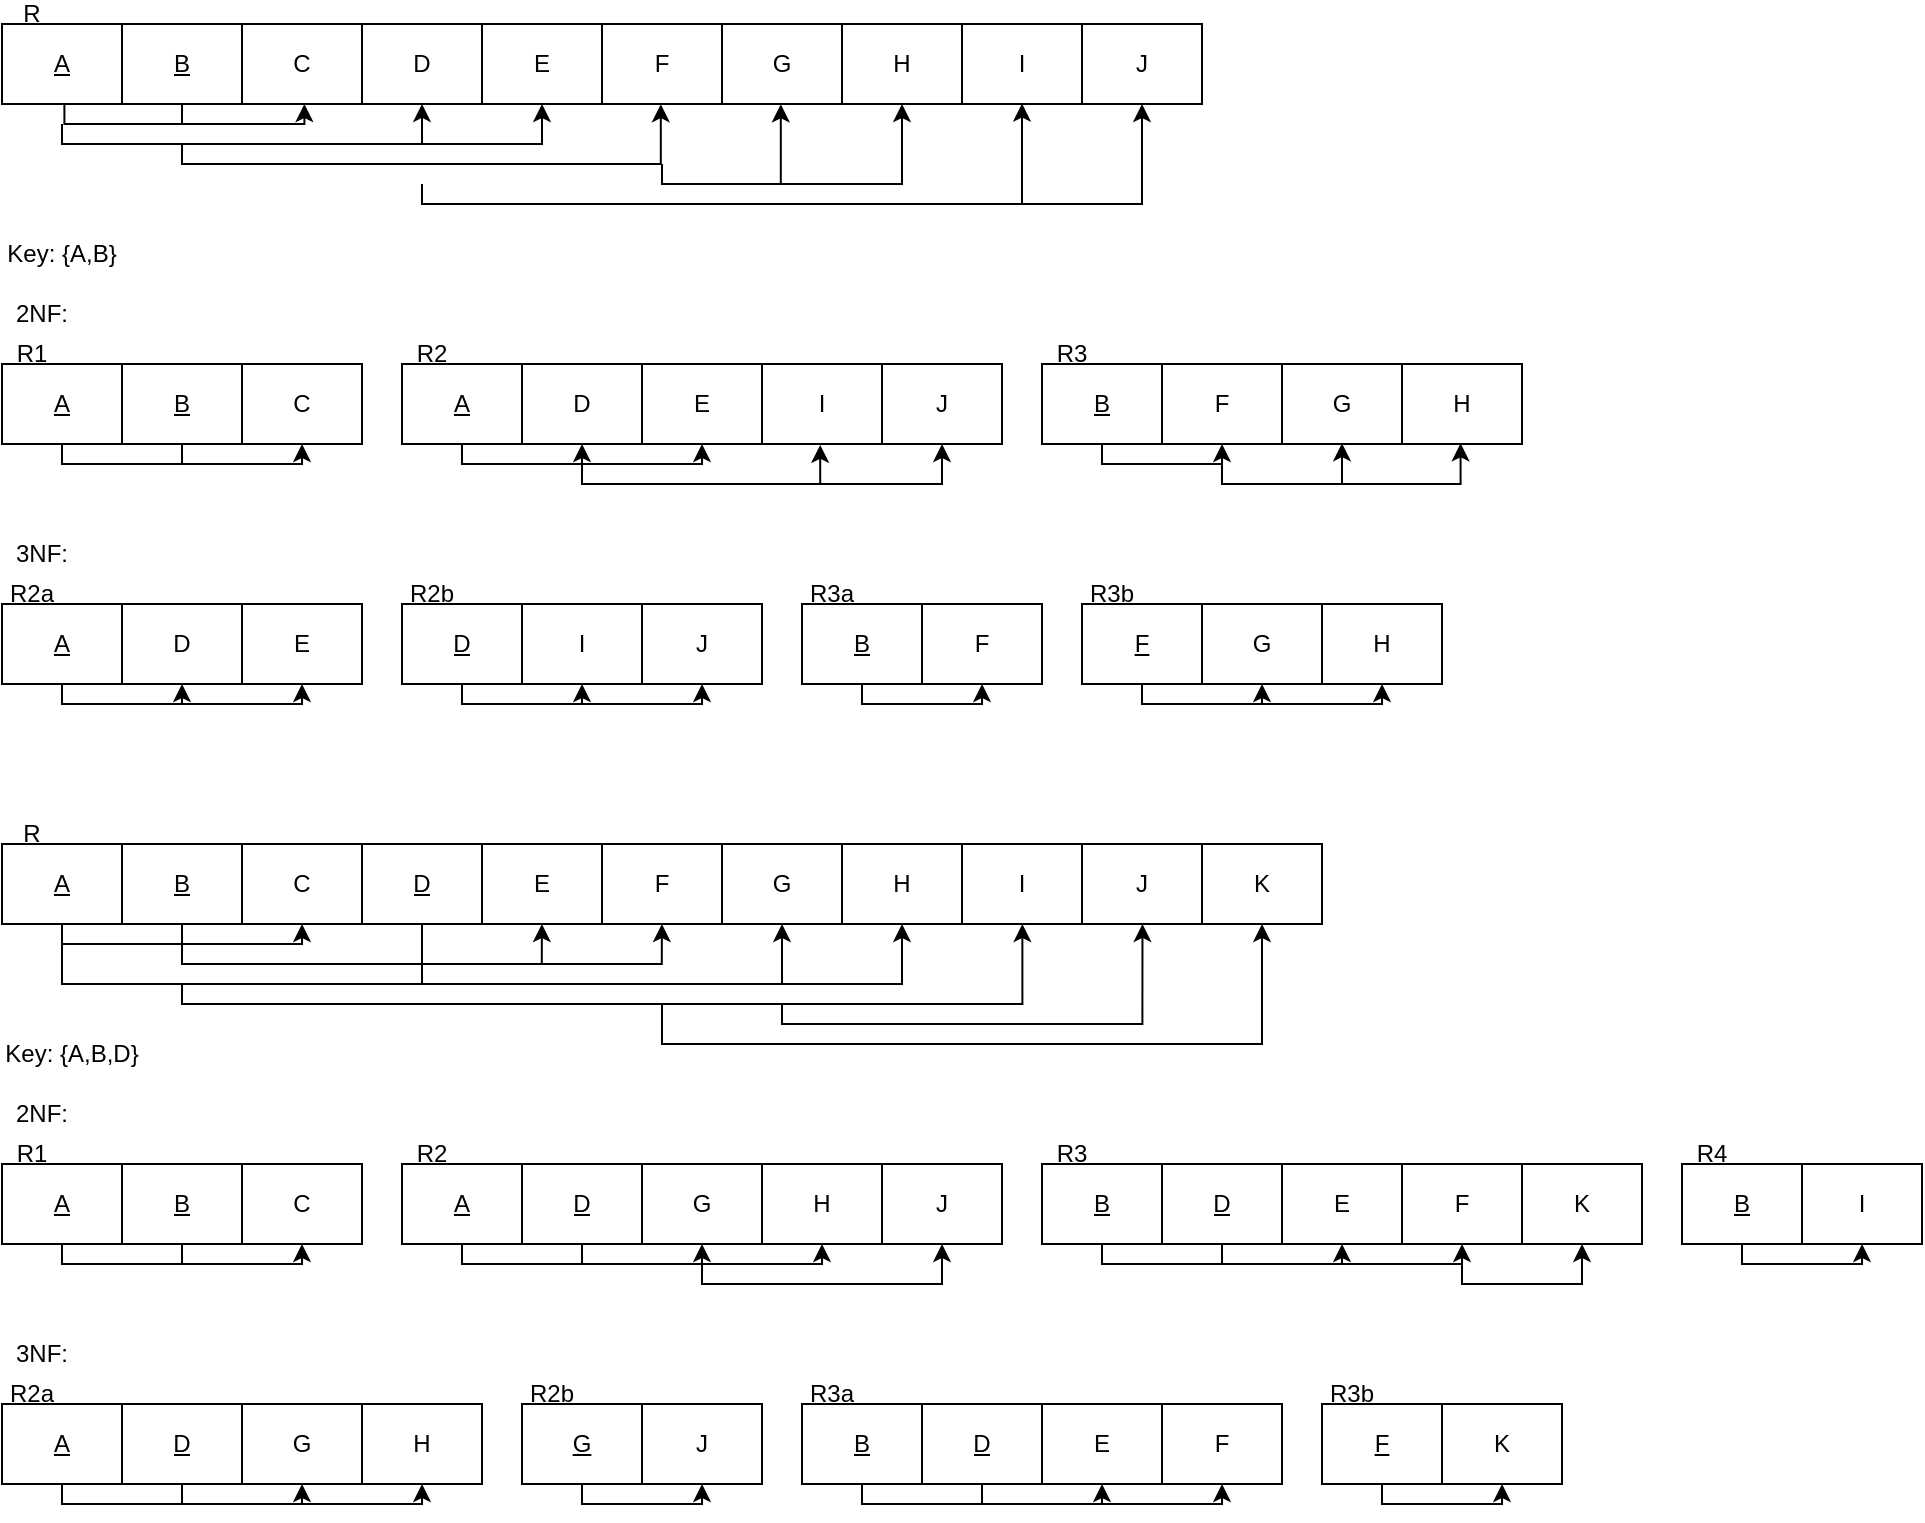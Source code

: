 <mxfile version="17.5.0" type="device"><diagram id="INC7k26vgCR9LuS3PtGh" name="Page-1"><mxGraphModel dx="827" dy="459" grid="1" gridSize="10" guides="1" tooltips="1" connect="1" arrows="1" fold="1" page="1" pageScale="1" pageWidth="850" pageHeight="1100" math="0" shadow="0"><root><mxCell id="0"/><mxCell id="1" parent="0"/><mxCell id="AcGxmwl_6wAS1xQFgELH-1" value="" style="shape=table;startSize=0;container=1;collapsible=0;childLayout=tableLayout;" parent="1" vertex="1"><mxGeometry x="40" y="70" width="600" height="40" as="geometry"/></mxCell><mxCell id="AcGxmwl_6wAS1xQFgELH-2" value="" style="shape=tableRow;horizontal=0;startSize=0;swimlaneHead=0;swimlaneBody=0;top=0;left=0;bottom=0;right=0;collapsible=0;dropTarget=0;fillColor=none;points=[[0,0.5],[1,0.5]];portConstraint=eastwest;" parent="AcGxmwl_6wAS1xQFgELH-1" vertex="1"><mxGeometry width="600" height="40" as="geometry"/></mxCell><mxCell id="AcGxmwl_6wAS1xQFgELH-3" value="&lt;u&gt;A&lt;/u&gt;" style="shape=partialRectangle;html=1;whiteSpace=wrap;connectable=0;overflow=hidden;fillColor=none;top=0;left=0;bottom=0;right=0;pointerEvents=1;" parent="AcGxmwl_6wAS1xQFgELH-2" vertex="1"><mxGeometry width="60" height="40" as="geometry"><mxRectangle width="60" height="40" as="alternateBounds"/></mxGeometry></mxCell><mxCell id="AcGxmwl_6wAS1xQFgELH-4" value="&lt;u&gt;B&lt;/u&gt;" style="shape=partialRectangle;html=1;whiteSpace=wrap;connectable=0;overflow=hidden;fillColor=none;top=0;left=0;bottom=0;right=0;pointerEvents=1;" parent="AcGxmwl_6wAS1xQFgELH-2" vertex="1"><mxGeometry x="60" width="60" height="40" as="geometry"><mxRectangle width="60" height="40" as="alternateBounds"/></mxGeometry></mxCell><mxCell id="AcGxmwl_6wAS1xQFgELH-5" value="C" style="shape=partialRectangle;html=1;whiteSpace=wrap;connectable=0;overflow=hidden;fillColor=none;top=0;left=0;bottom=0;right=0;pointerEvents=1;" parent="AcGxmwl_6wAS1xQFgELH-2" vertex="1"><mxGeometry x="120" width="60" height="40" as="geometry"><mxRectangle width="60" height="40" as="alternateBounds"/></mxGeometry></mxCell><mxCell id="AcGxmwl_6wAS1xQFgELH-6" value="D" style="shape=partialRectangle;html=1;whiteSpace=wrap;connectable=0;overflow=hidden;fillColor=none;top=0;left=0;bottom=0;right=0;pointerEvents=1;" parent="AcGxmwl_6wAS1xQFgELH-2" vertex="1"><mxGeometry x="180" width="60" height="40" as="geometry"><mxRectangle width="60" height="40" as="alternateBounds"/></mxGeometry></mxCell><mxCell id="AcGxmwl_6wAS1xQFgELH-7" value="E" style="shape=partialRectangle;html=1;whiteSpace=wrap;connectable=0;overflow=hidden;fillColor=none;top=0;left=0;bottom=0;right=0;pointerEvents=1;" parent="AcGxmwl_6wAS1xQFgELH-2" vertex="1"><mxGeometry x="240" width="60" height="40" as="geometry"><mxRectangle width="60" height="40" as="alternateBounds"/></mxGeometry></mxCell><mxCell id="AcGxmwl_6wAS1xQFgELH-8" value="F" style="shape=partialRectangle;html=1;whiteSpace=wrap;connectable=0;overflow=hidden;fillColor=none;top=0;left=0;bottom=0;right=0;pointerEvents=1;" parent="AcGxmwl_6wAS1xQFgELH-2" vertex="1"><mxGeometry x="300" width="60" height="40" as="geometry"><mxRectangle width="60" height="40" as="alternateBounds"/></mxGeometry></mxCell><mxCell id="AcGxmwl_6wAS1xQFgELH-9" value="G" style="shape=partialRectangle;html=1;whiteSpace=wrap;connectable=0;overflow=hidden;fillColor=none;top=0;left=0;bottom=0;right=0;pointerEvents=1;" parent="AcGxmwl_6wAS1xQFgELH-2" vertex="1"><mxGeometry x="360" width="60" height="40" as="geometry"><mxRectangle width="60" height="40" as="alternateBounds"/></mxGeometry></mxCell><mxCell id="AcGxmwl_6wAS1xQFgELH-10" value="H" style="shape=partialRectangle;html=1;whiteSpace=wrap;connectable=0;overflow=hidden;fillColor=none;top=0;left=0;bottom=0;right=0;pointerEvents=1;" parent="AcGxmwl_6wAS1xQFgELH-2" vertex="1"><mxGeometry x="420" width="60" height="40" as="geometry"><mxRectangle width="60" height="40" as="alternateBounds"/></mxGeometry></mxCell><mxCell id="AcGxmwl_6wAS1xQFgELH-11" value="I" style="shape=partialRectangle;html=1;whiteSpace=wrap;connectable=0;overflow=hidden;fillColor=none;top=0;left=0;bottom=0;right=0;pointerEvents=1;" parent="AcGxmwl_6wAS1xQFgELH-2" vertex="1"><mxGeometry x="480" width="60" height="40" as="geometry"><mxRectangle width="60" height="40" as="alternateBounds"/></mxGeometry></mxCell><mxCell id="AcGxmwl_6wAS1xQFgELH-12" value="J" style="shape=partialRectangle;html=1;whiteSpace=wrap;connectable=0;overflow=hidden;fillColor=none;top=0;left=0;bottom=0;right=0;pointerEvents=1;" parent="AcGxmwl_6wAS1xQFgELH-2" vertex="1"><mxGeometry x="540" width="60" height="40" as="geometry"><mxRectangle width="60" height="40" as="alternateBounds"/></mxGeometry></mxCell><mxCell id="AcGxmwl_6wAS1xQFgELH-14" value="" style="endArrow=classic;html=1;rounded=0;edgeStyle=orthogonalEdgeStyle;exitX=0.052;exitY=1;exitDx=0;exitDy=0;exitPerimeter=0;entryX=0.252;entryY=1;entryDx=0;entryDy=0;entryPerimeter=0;" parent="AcGxmwl_6wAS1xQFgELH-1" source="AcGxmwl_6wAS1xQFgELH-2" target="AcGxmwl_6wAS1xQFgELH-2" edge="1"><mxGeometry width="50" height="50" relative="1" as="geometry"><mxPoint x="20" y="50" as="sourcePoint"/><mxPoint x="140" y="120" as="targetPoint"/><Array as="points"><mxPoint x="31" y="50"/><mxPoint x="151" y="50"/></Array></mxGeometry></mxCell><mxCell id="AcGxmwl_6wAS1xQFgELH-13" value="R" style="text;html=1;strokeColor=none;fillColor=none;align=center;verticalAlign=middle;whiteSpace=wrap;rounded=0;" parent="1" vertex="1"><mxGeometry x="40" y="60" width="30" height="10" as="geometry"/></mxCell><mxCell id="AcGxmwl_6wAS1xQFgELH-15" value="" style="endArrow=none;html=1;rounded=0;" parent="1" edge="1"><mxGeometry width="50" height="50" relative="1" as="geometry"><mxPoint x="128" y="120" as="sourcePoint"/><mxPoint x="130" y="110" as="targetPoint"/><Array as="points"><mxPoint x="130" y="120"/></Array></mxGeometry></mxCell><mxCell id="AcGxmwl_6wAS1xQFgELH-16" value="" style="endArrow=classic;html=1;rounded=0;edgeStyle=orthogonalEdgeStyle;entryX=0.35;entryY=0.999;entryDx=0;entryDy=0;entryPerimeter=0;" parent="1" target="AcGxmwl_6wAS1xQFgELH-2" edge="1"><mxGeometry width="50" height="50" relative="1" as="geometry"><mxPoint x="70" y="130" as="sourcePoint"/><mxPoint x="250" y="120" as="targetPoint"/><Array as="points"><mxPoint x="70" y="130"/><mxPoint x="250" y="130"/></Array></mxGeometry></mxCell><mxCell id="AcGxmwl_6wAS1xQFgELH-17" value="" style="endArrow=classic;html=1;rounded=0;edgeStyle=orthogonalEdgeStyle;" parent="1" edge="1"><mxGeometry width="50" height="50" relative="1" as="geometry"><mxPoint x="70" y="120" as="sourcePoint"/><mxPoint x="310" y="110" as="targetPoint"/><Array as="points"><mxPoint x="70" y="130"/><mxPoint x="310" y="130"/></Array></mxGeometry></mxCell><mxCell id="AcGxmwl_6wAS1xQFgELH-19" value="" style="endArrow=classic;html=1;rounded=0;edgeStyle=orthogonalEdgeStyle;entryX=0.549;entryY=1.002;entryDx=0;entryDy=0;entryPerimeter=0;" parent="1" target="AcGxmwl_6wAS1xQFgELH-2" edge="1"><mxGeometry width="50" height="50" relative="1" as="geometry"><mxPoint x="130" y="130" as="sourcePoint"/><mxPoint x="370" y="150" as="targetPoint"/><Array as="points"><mxPoint x="130" y="140"/><mxPoint x="369" y="140"/></Array></mxGeometry></mxCell><mxCell id="AcGxmwl_6wAS1xQFgELH-20" value="" style="endArrow=classic;html=1;rounded=0;edgeStyle=orthogonalEdgeStyle;entryX=0.649;entryY=1.004;entryDx=0;entryDy=0;entryPerimeter=0;" parent="1" target="AcGxmwl_6wAS1xQFgELH-2" edge="1"><mxGeometry width="50" height="50" relative="1" as="geometry"><mxPoint x="370" y="140" as="sourcePoint"/><mxPoint x="429.4" y="130.0" as="targetPoint"/><Array as="points"><mxPoint x="370" y="150"/><mxPoint x="429" y="150"/></Array></mxGeometry></mxCell><mxCell id="AcGxmwl_6wAS1xQFgELH-21" value="" style="endArrow=classic;html=1;rounded=0;edgeStyle=orthogonalEdgeStyle;" parent="1" edge="1"><mxGeometry width="50" height="50" relative="1" as="geometry"><mxPoint x="380" y="150" as="sourcePoint"/><mxPoint x="490" y="110" as="targetPoint"/><Array as="points"><mxPoint x="490" y="150"/></Array></mxGeometry></mxCell><mxCell id="AcGxmwl_6wAS1xQFgELH-22" value="" style="endArrow=classic;html=1;rounded=0;edgeStyle=orthogonalEdgeStyle;entryX=0.85;entryY=0.994;entryDx=0;entryDy=0;entryPerimeter=0;" parent="1" target="AcGxmwl_6wAS1xQFgELH-2" edge="1"><mxGeometry width="50" height="50" relative="1" as="geometry"><mxPoint x="250" y="150" as="sourcePoint"/><mxPoint x="500" y="120" as="targetPoint"/><Array as="points"><mxPoint x="550" y="160"/></Array></mxGeometry></mxCell><mxCell id="AcGxmwl_6wAS1xQFgELH-23" value="" style="endArrow=classic;html=1;rounded=0;edgeStyle=orthogonalEdgeStyle;" parent="1" edge="1"><mxGeometry width="50" height="50" relative="1" as="geometry"><mxPoint x="310" y="160" as="sourcePoint"/><mxPoint x="610" y="110" as="targetPoint"/><Array as="points"><mxPoint x="610" y="160"/></Array></mxGeometry></mxCell><mxCell id="AcGxmwl_6wAS1xQFgELH-24" value="Key: {A,B}" style="text;html=1;strokeColor=none;fillColor=none;align=center;verticalAlign=middle;whiteSpace=wrap;rounded=0;" parent="1" vertex="1"><mxGeometry x="40" y="170" width="60" height="30" as="geometry"/></mxCell><mxCell id="AcGxmwl_6wAS1xQFgELH-25" value="2NF:" style="text;html=1;strokeColor=none;fillColor=none;align=center;verticalAlign=middle;whiteSpace=wrap;rounded=0;" parent="1" vertex="1"><mxGeometry x="40" y="210" width="40" height="10" as="geometry"/></mxCell><mxCell id="AcGxmwl_6wAS1xQFgELH-26" value="" style="shape=table;startSize=0;container=1;collapsible=0;childLayout=tableLayout;" parent="1" vertex="1"><mxGeometry x="40" y="360" width="180" height="40" as="geometry"/></mxCell><mxCell id="AcGxmwl_6wAS1xQFgELH-27" value="" style="shape=tableRow;horizontal=0;startSize=0;swimlaneHead=0;swimlaneBody=0;top=0;left=0;bottom=0;right=0;collapsible=0;dropTarget=0;fillColor=none;points=[[0,0.5],[1,0.5]];portConstraint=eastwest;" parent="AcGxmwl_6wAS1xQFgELH-26" vertex="1"><mxGeometry width="180" height="40" as="geometry"/></mxCell><mxCell id="AcGxmwl_6wAS1xQFgELH-28" value="&lt;u&gt;A&lt;/u&gt;" style="shape=partialRectangle;html=1;whiteSpace=wrap;connectable=0;overflow=hidden;fillColor=none;top=0;left=0;bottom=0;right=0;pointerEvents=1;" parent="AcGxmwl_6wAS1xQFgELH-27" vertex="1"><mxGeometry width="60" height="40" as="geometry"><mxRectangle width="60" height="40" as="alternateBounds"/></mxGeometry></mxCell><mxCell id="AcGxmwl_6wAS1xQFgELH-29" value="D" style="shape=partialRectangle;html=1;whiteSpace=wrap;connectable=0;overflow=hidden;fillColor=none;top=0;left=0;bottom=0;right=0;pointerEvents=1;" parent="AcGxmwl_6wAS1xQFgELH-27" vertex="1"><mxGeometry x="60" width="60" height="40" as="geometry"><mxRectangle width="60" height="40" as="alternateBounds"/></mxGeometry></mxCell><mxCell id="AcGxmwl_6wAS1xQFgELH-30" value="E" style="shape=partialRectangle;html=1;whiteSpace=wrap;connectable=0;overflow=hidden;fillColor=none;top=0;left=0;bottom=0;right=0;pointerEvents=1;" parent="AcGxmwl_6wAS1xQFgELH-27" vertex="1"><mxGeometry x="120" width="60" height="40" as="geometry"><mxRectangle width="60" height="40" as="alternateBounds"/></mxGeometry></mxCell><mxCell id="AcGxmwl_6wAS1xQFgELH-31" value="" style="endArrow=classic;html=1;rounded=0;edgeStyle=orthogonalEdgeStyle;exitX=0.052;exitY=1;exitDx=0;exitDy=0;exitPerimeter=0;entryX=0.252;entryY=1;entryDx=0;entryDy=0;entryPerimeter=0;" parent="1" edge="1"><mxGeometry width="50" height="50" relative="1" as="geometry"><mxPoint x="69.99" y="400" as="sourcePoint"/><mxPoint x="189.99" y="400" as="targetPoint"/><Array as="points"><mxPoint x="69.79" y="410"/><mxPoint x="189.79" y="410"/></Array></mxGeometry></mxCell><mxCell id="AcGxmwl_6wAS1xQFgELH-34" value="" style="shape=table;startSize=0;container=1;collapsible=0;childLayout=tableLayout;" parent="1" vertex="1"><mxGeometry x="240" y="360" width="180" height="40" as="geometry"/></mxCell><mxCell id="AcGxmwl_6wAS1xQFgELH-35" value="" style="shape=tableRow;horizontal=0;startSize=0;swimlaneHead=0;swimlaneBody=0;top=0;left=0;bottom=0;right=0;collapsible=0;dropTarget=0;fillColor=none;points=[[0,0.5],[1,0.5]];portConstraint=eastwest;" parent="AcGxmwl_6wAS1xQFgELH-34" vertex="1"><mxGeometry width="180" height="40" as="geometry"/></mxCell><mxCell id="AcGxmwl_6wAS1xQFgELH-36" value="&lt;u&gt;D&lt;/u&gt;" style="shape=partialRectangle;html=1;whiteSpace=wrap;connectable=0;overflow=hidden;fillColor=none;top=0;left=0;bottom=0;right=0;pointerEvents=1;" parent="AcGxmwl_6wAS1xQFgELH-35" vertex="1"><mxGeometry width="60" height="40" as="geometry"><mxRectangle width="60" height="40" as="alternateBounds"/></mxGeometry></mxCell><mxCell id="AcGxmwl_6wAS1xQFgELH-37" value="I" style="shape=partialRectangle;html=1;whiteSpace=wrap;connectable=0;overflow=hidden;fillColor=none;top=0;left=0;bottom=0;right=0;pointerEvents=1;" parent="AcGxmwl_6wAS1xQFgELH-35" vertex="1"><mxGeometry x="60" width="60" height="40" as="geometry"><mxRectangle width="60" height="40" as="alternateBounds"/></mxGeometry></mxCell><mxCell id="AcGxmwl_6wAS1xQFgELH-38" value="J" style="shape=partialRectangle;html=1;whiteSpace=wrap;connectable=0;overflow=hidden;fillColor=none;top=0;left=0;bottom=0;right=0;pointerEvents=1;" parent="AcGxmwl_6wAS1xQFgELH-35" vertex="1"><mxGeometry x="120" width="60" height="40" as="geometry"><mxRectangle width="60" height="40" as="alternateBounds"/></mxGeometry></mxCell><mxCell id="AcGxmwl_6wAS1xQFgELH-39" value="" style="shape=table;startSize=0;container=1;collapsible=0;childLayout=tableLayout;" parent="1" vertex="1"><mxGeometry x="440" y="360" width="120" height="40" as="geometry"/></mxCell><mxCell id="AcGxmwl_6wAS1xQFgELH-40" value="" style="shape=tableRow;horizontal=0;startSize=0;swimlaneHead=0;swimlaneBody=0;top=0;left=0;bottom=0;right=0;collapsible=0;dropTarget=0;fillColor=none;points=[[0,0.5],[1,0.5]];portConstraint=eastwest;" parent="AcGxmwl_6wAS1xQFgELH-39" vertex="1"><mxGeometry width="120" height="40" as="geometry"/></mxCell><mxCell id="AcGxmwl_6wAS1xQFgELH-41" value="&lt;u&gt;B&lt;/u&gt;" style="shape=partialRectangle;html=1;whiteSpace=wrap;connectable=0;overflow=hidden;fillColor=none;top=0;left=0;bottom=0;right=0;pointerEvents=1;" parent="AcGxmwl_6wAS1xQFgELH-40" vertex="1"><mxGeometry width="60" height="40" as="geometry"><mxRectangle width="60" height="40" as="alternateBounds"/></mxGeometry></mxCell><mxCell id="AcGxmwl_6wAS1xQFgELH-42" value="F" style="shape=partialRectangle;html=1;whiteSpace=wrap;connectable=0;overflow=hidden;fillColor=none;top=0;left=0;bottom=0;right=0;pointerEvents=1;" parent="AcGxmwl_6wAS1xQFgELH-40" vertex="1"><mxGeometry x="60" width="60" height="40" as="geometry"><mxRectangle width="60" height="40" as="alternateBounds"/></mxGeometry></mxCell><mxCell id="AcGxmwl_6wAS1xQFgELH-43" value="" style="shape=table;startSize=0;container=1;collapsible=0;childLayout=tableLayout;" parent="1" vertex="1"><mxGeometry x="580" y="360" width="180" height="40" as="geometry"/></mxCell><mxCell id="AcGxmwl_6wAS1xQFgELH-44" value="" style="shape=tableRow;horizontal=0;startSize=0;swimlaneHead=0;swimlaneBody=0;top=0;left=0;bottom=0;right=0;collapsible=0;dropTarget=0;fillColor=none;points=[[0,0.5],[1,0.5]];portConstraint=eastwest;" parent="AcGxmwl_6wAS1xQFgELH-43" vertex="1"><mxGeometry width="180" height="40" as="geometry"/></mxCell><mxCell id="AcGxmwl_6wAS1xQFgELH-45" value="&lt;u&gt;F&lt;/u&gt;" style="shape=partialRectangle;html=1;whiteSpace=wrap;connectable=0;overflow=hidden;fillColor=none;top=0;left=0;bottom=0;right=0;pointerEvents=1;" parent="AcGxmwl_6wAS1xQFgELH-44" vertex="1"><mxGeometry width="60" height="40" as="geometry"><mxRectangle width="60" height="40" as="alternateBounds"/></mxGeometry></mxCell><mxCell id="AcGxmwl_6wAS1xQFgELH-46" value="G" style="shape=partialRectangle;html=1;whiteSpace=wrap;connectable=0;overflow=hidden;fillColor=none;top=0;left=0;bottom=0;right=0;pointerEvents=1;" parent="AcGxmwl_6wAS1xQFgELH-44" vertex="1"><mxGeometry x="60" width="60" height="40" as="geometry"><mxRectangle width="60" height="40" as="alternateBounds"/></mxGeometry></mxCell><mxCell id="AcGxmwl_6wAS1xQFgELH-47" value="H" style="shape=partialRectangle;html=1;whiteSpace=wrap;connectable=0;overflow=hidden;fillColor=none;top=0;left=0;bottom=0;right=0;pointerEvents=1;" parent="AcGxmwl_6wAS1xQFgELH-44" vertex="1"><mxGeometry x="120" width="60" height="40" as="geometry"><mxRectangle width="60" height="40" as="alternateBounds"/></mxGeometry></mxCell><mxCell id="AcGxmwl_6wAS1xQFgELH-53" value="" style="endArrow=classic;html=1;rounded=0;edgeStyle=orthogonalEdgeStyle;exitX=0.052;exitY=1;exitDx=0;exitDy=0;exitPerimeter=0;entryX=0.252;entryY=1;entryDx=0;entryDy=0;entryPerimeter=0;" parent="1" edge="1"><mxGeometry width="50" height="50" relative="1" as="geometry"><mxPoint x="270" y="400" as="sourcePoint"/><mxPoint x="390" y="400" as="targetPoint"/><Array as="points"><mxPoint x="269.8" y="410"/><mxPoint x="389.8" y="410"/></Array></mxGeometry></mxCell><mxCell id="AcGxmwl_6wAS1xQFgELH-55" value="" style="endArrow=classic;html=1;rounded=0;edgeStyle=orthogonalEdgeStyle;entryX=0.252;entryY=1;entryDx=0;entryDy=0;entryPerimeter=0;" parent="1" edge="1"><mxGeometry width="50" height="50" relative="1" as="geometry"><mxPoint x="470" y="400" as="sourcePoint"/><mxPoint x="530.01" y="400" as="targetPoint"/><Array as="points"><mxPoint x="470" y="400"/><mxPoint x="470" y="410"/><mxPoint x="530" y="410"/></Array></mxGeometry></mxCell><mxCell id="AcGxmwl_6wAS1xQFgELH-61" value="3NF:" style="text;html=1;strokeColor=none;fillColor=none;align=center;verticalAlign=middle;whiteSpace=wrap;rounded=0;" parent="1" vertex="1"><mxGeometry x="40" y="330" width="40" height="10" as="geometry"/></mxCell><mxCell id="AcGxmwl_6wAS1xQFgELH-62" value="R2a" style="text;html=1;strokeColor=none;fillColor=none;align=center;verticalAlign=middle;whiteSpace=wrap;rounded=0;" parent="1" vertex="1"><mxGeometry x="40" y="350" width="30" height="10" as="geometry"/></mxCell><mxCell id="AcGxmwl_6wAS1xQFgELH-63" value="R2b" style="text;html=1;strokeColor=none;fillColor=none;align=center;verticalAlign=middle;whiteSpace=wrap;rounded=0;" parent="1" vertex="1"><mxGeometry x="240" y="350" width="30" height="10" as="geometry"/></mxCell><mxCell id="AcGxmwl_6wAS1xQFgELH-64" value="R3a" style="text;html=1;strokeColor=none;fillColor=none;align=center;verticalAlign=middle;whiteSpace=wrap;rounded=0;" parent="1" vertex="1"><mxGeometry x="440" y="350" width="30" height="10" as="geometry"/></mxCell><mxCell id="AcGxmwl_6wAS1xQFgELH-67" value="R3b" style="text;html=1;strokeColor=none;fillColor=none;align=center;verticalAlign=middle;whiteSpace=wrap;rounded=0;" parent="1" vertex="1"><mxGeometry x="580" y="350" width="30" height="10" as="geometry"/></mxCell><mxCell id="AcGxmwl_6wAS1xQFgELH-71" value="R1" style="text;html=1;strokeColor=none;fillColor=none;align=center;verticalAlign=middle;whiteSpace=wrap;rounded=0;" parent="1" vertex="1"><mxGeometry x="40" y="230" width="30" height="10" as="geometry"/></mxCell><mxCell id="AcGxmwl_6wAS1xQFgELH-72" value="" style="shape=table;startSize=0;container=1;collapsible=0;childLayout=tableLayout;" parent="1" vertex="1"><mxGeometry x="40" y="240" width="180" height="40" as="geometry"/></mxCell><mxCell id="AcGxmwl_6wAS1xQFgELH-73" value="" style="shape=tableRow;horizontal=0;startSize=0;swimlaneHead=0;swimlaneBody=0;top=0;left=0;bottom=0;right=0;collapsible=0;dropTarget=0;fillColor=none;points=[[0,0.5],[1,0.5]];portConstraint=eastwest;" parent="AcGxmwl_6wAS1xQFgELH-72" vertex="1"><mxGeometry width="180" height="40" as="geometry"/></mxCell><mxCell id="AcGxmwl_6wAS1xQFgELH-74" value="&lt;u&gt;A&lt;/u&gt;" style="shape=partialRectangle;html=1;whiteSpace=wrap;connectable=0;overflow=hidden;fillColor=none;top=0;left=0;bottom=0;right=0;pointerEvents=1;" parent="AcGxmwl_6wAS1xQFgELH-73" vertex="1"><mxGeometry width="60" height="40" as="geometry"><mxRectangle width="60" height="40" as="alternateBounds"/></mxGeometry></mxCell><mxCell id="AcGxmwl_6wAS1xQFgELH-75" value="&lt;u&gt;B&lt;/u&gt;" style="shape=partialRectangle;html=1;whiteSpace=wrap;connectable=0;overflow=hidden;fillColor=none;top=0;left=0;bottom=0;right=0;pointerEvents=1;" parent="AcGxmwl_6wAS1xQFgELH-73" vertex="1"><mxGeometry x="60" width="60" height="40" as="geometry"><mxRectangle width="60" height="40" as="alternateBounds"/></mxGeometry></mxCell><mxCell id="AcGxmwl_6wAS1xQFgELH-76" value="C" style="shape=partialRectangle;html=1;whiteSpace=wrap;connectable=0;overflow=hidden;fillColor=none;top=0;left=0;bottom=0;right=0;pointerEvents=1;" parent="AcGxmwl_6wAS1xQFgELH-73" vertex="1"><mxGeometry x="120" width="60" height="40" as="geometry"><mxRectangle width="60" height="40" as="alternateBounds"/></mxGeometry></mxCell><mxCell id="AcGxmwl_6wAS1xQFgELH-77" value="" style="shape=table;startSize=0;container=1;collapsible=0;childLayout=tableLayout;" parent="1" vertex="1"><mxGeometry x="240" y="240" width="300" height="40" as="geometry"/></mxCell><mxCell id="AcGxmwl_6wAS1xQFgELH-78" value="" style="shape=tableRow;horizontal=0;startSize=0;swimlaneHead=0;swimlaneBody=0;top=0;left=0;bottom=0;right=0;collapsible=0;dropTarget=0;fillColor=none;points=[[0,0.5],[1,0.5]];portConstraint=eastwest;" parent="AcGxmwl_6wAS1xQFgELH-77" vertex="1"><mxGeometry width="300" height="40" as="geometry"/></mxCell><mxCell id="AcGxmwl_6wAS1xQFgELH-79" value="&lt;u&gt;A&lt;/u&gt;" style="shape=partialRectangle;html=1;whiteSpace=wrap;connectable=0;overflow=hidden;fillColor=none;top=0;left=0;bottom=0;right=0;pointerEvents=1;" parent="AcGxmwl_6wAS1xQFgELH-78" vertex="1"><mxGeometry width="60" height="40" as="geometry"><mxRectangle width="60" height="40" as="alternateBounds"/></mxGeometry></mxCell><mxCell id="AcGxmwl_6wAS1xQFgELH-80" value="D" style="shape=partialRectangle;html=1;whiteSpace=wrap;connectable=0;overflow=hidden;fillColor=none;top=0;left=0;bottom=0;right=0;pointerEvents=1;" parent="AcGxmwl_6wAS1xQFgELH-78" vertex="1"><mxGeometry x="60" width="60" height="40" as="geometry"><mxRectangle width="60" height="40" as="alternateBounds"/></mxGeometry></mxCell><mxCell id="AcGxmwl_6wAS1xQFgELH-81" value="E" style="shape=partialRectangle;html=1;whiteSpace=wrap;connectable=0;overflow=hidden;fillColor=none;top=0;left=0;bottom=0;right=0;pointerEvents=1;" parent="AcGxmwl_6wAS1xQFgELH-78" vertex="1"><mxGeometry x="120" width="60" height="40" as="geometry"><mxRectangle width="60" height="40" as="alternateBounds"/></mxGeometry></mxCell><mxCell id="AcGxmwl_6wAS1xQFgELH-82" value="I" style="shape=partialRectangle;html=1;whiteSpace=wrap;connectable=0;overflow=hidden;fillColor=none;top=0;left=0;bottom=0;right=0;pointerEvents=1;" parent="AcGxmwl_6wAS1xQFgELH-78" vertex="1"><mxGeometry x="180" width="60" height="40" as="geometry"><mxRectangle width="60" height="40" as="alternateBounds"/></mxGeometry></mxCell><mxCell id="AcGxmwl_6wAS1xQFgELH-83" value="J" style="shape=partialRectangle;html=1;whiteSpace=wrap;connectable=0;overflow=hidden;fillColor=none;top=0;left=0;bottom=0;right=0;pointerEvents=1;" parent="AcGxmwl_6wAS1xQFgELH-78" vertex="1"><mxGeometry x="240" width="60" height="40" as="geometry"><mxRectangle width="60" height="40" as="alternateBounds"/></mxGeometry></mxCell><mxCell id="AcGxmwl_6wAS1xQFgELH-84" value="R2" style="text;html=1;strokeColor=none;fillColor=none;align=center;verticalAlign=middle;whiteSpace=wrap;rounded=0;" parent="1" vertex="1"><mxGeometry x="240" y="230" width="30" height="10" as="geometry"/></mxCell><mxCell id="AcGxmwl_6wAS1xQFgELH-85" value="" style="shape=table;startSize=0;container=1;collapsible=0;childLayout=tableLayout;" parent="1" vertex="1"><mxGeometry x="560" y="240" width="240" height="40" as="geometry"/></mxCell><mxCell id="AcGxmwl_6wAS1xQFgELH-86" value="" style="shape=tableRow;horizontal=0;startSize=0;swimlaneHead=0;swimlaneBody=0;top=0;left=0;bottom=0;right=0;collapsible=0;dropTarget=0;fillColor=none;points=[[0,0.5],[1,0.5]];portConstraint=eastwest;" parent="AcGxmwl_6wAS1xQFgELH-85" vertex="1"><mxGeometry width="240" height="40" as="geometry"/></mxCell><mxCell id="AcGxmwl_6wAS1xQFgELH-87" value="&lt;u&gt;B&lt;/u&gt;" style="shape=partialRectangle;html=1;whiteSpace=wrap;connectable=0;overflow=hidden;fillColor=none;top=0;left=0;bottom=0;right=0;pointerEvents=1;" parent="AcGxmwl_6wAS1xQFgELH-86" vertex="1"><mxGeometry width="60" height="40" as="geometry"><mxRectangle width="60" height="40" as="alternateBounds"/></mxGeometry></mxCell><mxCell id="AcGxmwl_6wAS1xQFgELH-88" value="F" style="shape=partialRectangle;html=1;whiteSpace=wrap;connectable=0;overflow=hidden;fillColor=none;top=0;left=0;bottom=0;right=0;pointerEvents=1;" parent="AcGxmwl_6wAS1xQFgELH-86" vertex="1"><mxGeometry x="60" width="60" height="40" as="geometry"><mxRectangle width="60" height="40" as="alternateBounds"/></mxGeometry></mxCell><mxCell id="AcGxmwl_6wAS1xQFgELH-89" value="G" style="shape=partialRectangle;html=1;whiteSpace=wrap;connectable=0;overflow=hidden;fillColor=none;top=0;left=0;bottom=0;right=0;pointerEvents=1;" parent="AcGxmwl_6wAS1xQFgELH-86" vertex="1"><mxGeometry x="120" width="60" height="40" as="geometry"><mxRectangle width="60" height="40" as="alternateBounds"/></mxGeometry></mxCell><mxCell id="AcGxmwl_6wAS1xQFgELH-90" value="H" style="shape=partialRectangle;html=1;whiteSpace=wrap;connectable=0;overflow=hidden;fillColor=none;top=0;left=0;bottom=0;right=0;pointerEvents=1;" parent="AcGxmwl_6wAS1xQFgELH-86" vertex="1"><mxGeometry x="180" width="60" height="40" as="geometry"><mxRectangle width="60" height="40" as="alternateBounds"/></mxGeometry></mxCell><mxCell id="AcGxmwl_6wAS1xQFgELH-91" value="" style="endArrow=classic;html=1;rounded=0;edgeStyle=orthogonalEdgeStyle;exitX=0.052;exitY=1;exitDx=0;exitDy=0;exitPerimeter=0;entryX=0.252;entryY=1;entryDx=0;entryDy=0;entryPerimeter=0;" parent="1" edge="1"><mxGeometry width="50" height="50" relative="1" as="geometry"><mxPoint x="70.0" y="280" as="sourcePoint"/><mxPoint x="190" y="280" as="targetPoint"/><Array as="points"><mxPoint x="69.8" y="290"/><mxPoint x="189.8" y="290"/></Array></mxGeometry></mxCell><mxCell id="AcGxmwl_6wAS1xQFgELH-92" value="" style="endArrow=none;html=1;rounded=0;" parent="1" source="AcGxmwl_6wAS1xQFgELH-73" edge="1"><mxGeometry width="50" height="50" relative="1" as="geometry"><mxPoint x="140" y="210" as="sourcePoint"/><mxPoint x="130" y="290" as="targetPoint"/></mxGeometry></mxCell><mxCell id="AcGxmwl_6wAS1xQFgELH-93" value="" style="endArrow=classic;html=1;rounded=0;edgeStyle=orthogonalEdgeStyle;exitX=0.052;exitY=1;exitDx=0;exitDy=0;exitPerimeter=0;" parent="1" edge="1"><mxGeometry width="50" height="50" relative="1" as="geometry"><mxPoint x="269.98" y="280" as="sourcePoint"/><mxPoint x="330" y="280" as="targetPoint"/><Array as="points"><mxPoint x="270" y="290"/><mxPoint x="330" y="290"/><mxPoint x="330" y="280"/></Array></mxGeometry></mxCell><mxCell id="AcGxmwl_6wAS1xQFgELH-94" value="" style="endArrow=classic;html=1;rounded=0;edgeStyle=orthogonalEdgeStyle;exitX=0.052;exitY=1;exitDx=0;exitDy=0;exitPerimeter=0;entryX=0.252;entryY=1;entryDx=0;entryDy=0;entryPerimeter=0;" parent="1" edge="1"><mxGeometry width="50" height="50" relative="1" as="geometry"><mxPoint x="269.99" y="280" as="sourcePoint"/><mxPoint x="389.99" y="280" as="targetPoint"/><Array as="points"><mxPoint x="269.79" y="290"/><mxPoint x="389.79" y="290"/></Array></mxGeometry></mxCell><mxCell id="AcGxmwl_6wAS1xQFgELH-95" value="" style="endArrow=classic;html=1;rounded=0;edgeStyle=orthogonalEdgeStyle;exitX=0.052;exitY=1;exitDx=0;exitDy=0;exitPerimeter=0;entryX=0.697;entryY=1.011;entryDx=0;entryDy=0;entryPerimeter=0;" parent="1" edge="1" target="AcGxmwl_6wAS1xQFgELH-78"><mxGeometry width="50" height="50" relative="1" as="geometry"><mxPoint x="330" y="290" as="sourcePoint"/><mxPoint x="450" y="290" as="targetPoint"/><Array as="points"><mxPoint x="330" y="300"/><mxPoint x="449" y="300"/></Array></mxGeometry></mxCell><mxCell id="AcGxmwl_6wAS1xQFgELH-96" value="" style="endArrow=classic;html=1;rounded=0;edgeStyle=orthogonalEdgeStyle;" parent="1" edge="1" target="AcGxmwl_6wAS1xQFgELH-78"><mxGeometry width="50" height="50" relative="1" as="geometry"><mxPoint x="330" y="290" as="sourcePoint"/><mxPoint x="510" y="290" as="targetPoint"/><Array as="points"><mxPoint x="330" y="290"/><mxPoint x="330" y="300"/><mxPoint x="510" y="300"/></Array></mxGeometry></mxCell><mxCell id="AcGxmwl_6wAS1xQFgELH-97" value="R3" style="text;html=1;strokeColor=none;fillColor=none;align=center;verticalAlign=middle;whiteSpace=wrap;rounded=0;" parent="1" vertex="1"><mxGeometry x="560" y="230" width="30" height="10" as="geometry"/></mxCell><mxCell id="AcGxmwl_6wAS1xQFgELH-98" value="" style="endArrow=classic;html=1;rounded=0;edgeStyle=orthogonalEdgeStyle;exitX=0.052;exitY=1;exitDx=0;exitDy=0;exitPerimeter=0;entryX=0.621;entryY=0.991;entryDx=0;entryDy=0;entryPerimeter=0;" parent="1" edge="1" target="AcGxmwl_6wAS1xQFgELH-86"><mxGeometry width="50" height="50" relative="1" as="geometry"><mxPoint x="590" y="290" as="sourcePoint"/><mxPoint x="710" y="290" as="targetPoint"/><Array as="points"><mxPoint x="650" y="290"/><mxPoint x="650" y="300"/><mxPoint x="710" y="300"/><mxPoint x="710" y="280"/></Array></mxGeometry></mxCell><mxCell id="AcGxmwl_6wAS1xQFgELH-101" value="" style="endArrow=classic;html=1;rounded=0;edgeStyle=orthogonalEdgeStyle;" parent="1" target="AcGxmwl_6wAS1xQFgELH-86" edge="1"><mxGeometry width="50" height="50" relative="1" as="geometry"><mxPoint x="590" y="280" as="sourcePoint"/><mxPoint x="710" y="300" as="targetPoint"/><Array as="points"><mxPoint x="590" y="290"/><mxPoint x="650" y="290"/></Array></mxGeometry></mxCell><mxCell id="AcGxmwl_6wAS1xQFgELH-102" value="" style="endArrow=classic;html=1;rounded=0;edgeStyle=orthogonalEdgeStyle;exitX=0.052;exitY=1;exitDx=0;exitDy=0;exitPerimeter=0;entryX=0.872;entryY=0.991;entryDx=0;entryDy=0;entryPerimeter=0;" parent="1" edge="1" target="AcGxmwl_6wAS1xQFgELH-86"><mxGeometry width="50" height="50" relative="1" as="geometry"><mxPoint x="649.98" y="290" as="sourcePoint"/><mxPoint x="769.98" y="290" as="targetPoint"/><Array as="points"><mxPoint x="650" y="300"/><mxPoint x="769" y="300"/></Array></mxGeometry></mxCell><mxCell id="AcGxmwl_6wAS1xQFgELH-106" value="" style="endArrow=classic;html=1;rounded=0;" parent="1" target="AcGxmwl_6wAS1xQFgELH-27" edge="1"><mxGeometry width="50" height="50" relative="1" as="geometry"><mxPoint x="130" y="410" as="sourcePoint"/><mxPoint x="200" y="430" as="targetPoint"/></mxGeometry></mxCell><mxCell id="AcGxmwl_6wAS1xQFgELH-107" value="" style="endArrow=classic;html=1;rounded=0;" parent="1" target="AcGxmwl_6wAS1xQFgELH-35" edge="1"><mxGeometry width="50" height="50" relative="1" as="geometry"><mxPoint x="330" y="410" as="sourcePoint"/><mxPoint x="380" y="430" as="targetPoint"/></mxGeometry></mxCell><mxCell id="KlhByyz13ADY5mD3dHmY-1" value="" style="shape=table;startSize=0;container=1;collapsible=0;childLayout=tableLayout;" parent="1" vertex="1"><mxGeometry x="40" y="480" width="660" height="40" as="geometry"/></mxCell><mxCell id="KlhByyz13ADY5mD3dHmY-2" value="" style="shape=tableRow;horizontal=0;startSize=0;swimlaneHead=0;swimlaneBody=0;top=0;left=0;bottom=0;right=0;collapsible=0;dropTarget=0;fillColor=none;points=[[0,0.5],[1,0.5]];portConstraint=eastwest;" parent="KlhByyz13ADY5mD3dHmY-1" vertex="1"><mxGeometry width="660" height="40" as="geometry"/></mxCell><mxCell id="KlhByyz13ADY5mD3dHmY-3" value="&lt;u&gt;A&lt;/u&gt;" style="shape=partialRectangle;html=1;whiteSpace=wrap;connectable=0;overflow=hidden;fillColor=none;top=0;left=0;bottom=0;right=0;pointerEvents=1;" parent="KlhByyz13ADY5mD3dHmY-2" vertex="1"><mxGeometry width="60" height="40" as="geometry"><mxRectangle width="60" height="40" as="alternateBounds"/></mxGeometry></mxCell><mxCell id="KlhByyz13ADY5mD3dHmY-4" value="&lt;u&gt;B&lt;/u&gt;" style="shape=partialRectangle;html=1;whiteSpace=wrap;connectable=0;overflow=hidden;fillColor=none;top=0;left=0;bottom=0;right=0;pointerEvents=1;" parent="KlhByyz13ADY5mD3dHmY-2" vertex="1"><mxGeometry x="60" width="60" height="40" as="geometry"><mxRectangle width="60" height="40" as="alternateBounds"/></mxGeometry></mxCell><mxCell id="KlhByyz13ADY5mD3dHmY-5" value="C" style="shape=partialRectangle;html=1;whiteSpace=wrap;connectable=0;overflow=hidden;fillColor=none;top=0;left=0;bottom=0;right=0;pointerEvents=1;" parent="KlhByyz13ADY5mD3dHmY-2" vertex="1"><mxGeometry x="120" width="60" height="40" as="geometry"><mxRectangle width="60" height="40" as="alternateBounds"/></mxGeometry></mxCell><mxCell id="KlhByyz13ADY5mD3dHmY-6" value="&lt;u&gt;D&lt;/u&gt;" style="shape=partialRectangle;html=1;whiteSpace=wrap;connectable=0;overflow=hidden;fillColor=none;top=0;left=0;bottom=0;right=0;pointerEvents=1;" parent="KlhByyz13ADY5mD3dHmY-2" vertex="1"><mxGeometry x="180" width="60" height="40" as="geometry"><mxRectangle width="60" height="40" as="alternateBounds"/></mxGeometry></mxCell><mxCell id="KlhByyz13ADY5mD3dHmY-7" value="E" style="shape=partialRectangle;html=1;whiteSpace=wrap;connectable=0;overflow=hidden;fillColor=none;top=0;left=0;bottom=0;right=0;pointerEvents=1;" parent="KlhByyz13ADY5mD3dHmY-2" vertex="1"><mxGeometry x="240" width="60" height="40" as="geometry"><mxRectangle width="60" height="40" as="alternateBounds"/></mxGeometry></mxCell><mxCell id="KlhByyz13ADY5mD3dHmY-8" value="F" style="shape=partialRectangle;html=1;whiteSpace=wrap;connectable=0;overflow=hidden;fillColor=none;top=0;left=0;bottom=0;right=0;pointerEvents=1;" parent="KlhByyz13ADY5mD3dHmY-2" vertex="1"><mxGeometry x="300" width="60" height="40" as="geometry"><mxRectangle width="60" height="40" as="alternateBounds"/></mxGeometry></mxCell><mxCell id="KlhByyz13ADY5mD3dHmY-9" value="G" style="shape=partialRectangle;html=1;whiteSpace=wrap;connectable=0;overflow=hidden;fillColor=none;top=0;left=0;bottom=0;right=0;pointerEvents=1;" parent="KlhByyz13ADY5mD3dHmY-2" vertex="1"><mxGeometry x="360" width="60" height="40" as="geometry"><mxRectangle width="60" height="40" as="alternateBounds"/></mxGeometry></mxCell><mxCell id="KlhByyz13ADY5mD3dHmY-10" value="H" style="shape=partialRectangle;html=1;whiteSpace=wrap;connectable=0;overflow=hidden;fillColor=none;top=0;left=0;bottom=0;right=0;pointerEvents=1;" parent="KlhByyz13ADY5mD3dHmY-2" vertex="1"><mxGeometry x="420" width="60" height="40" as="geometry"><mxRectangle width="60" height="40" as="alternateBounds"/></mxGeometry></mxCell><mxCell id="KlhByyz13ADY5mD3dHmY-11" value="I" style="shape=partialRectangle;html=1;whiteSpace=wrap;connectable=0;overflow=hidden;fillColor=none;top=0;left=0;bottom=0;right=0;pointerEvents=1;" parent="KlhByyz13ADY5mD3dHmY-2" vertex="1"><mxGeometry x="480" width="60" height="40" as="geometry"><mxRectangle width="60" height="40" as="alternateBounds"/></mxGeometry></mxCell><mxCell id="KlhByyz13ADY5mD3dHmY-12" value="J" style="shape=partialRectangle;html=1;whiteSpace=wrap;connectable=0;overflow=hidden;fillColor=none;top=0;left=0;bottom=0;right=0;pointerEvents=1;" parent="KlhByyz13ADY5mD3dHmY-2" vertex="1"><mxGeometry x="540" width="60" height="40" as="geometry"><mxRectangle width="60" height="40" as="alternateBounds"/></mxGeometry></mxCell><mxCell id="KlhByyz13ADY5mD3dHmY-13" value="K" style="shape=partialRectangle;html=1;whiteSpace=wrap;connectable=0;overflow=hidden;fillColor=none;top=0;left=0;bottom=0;right=0;pointerEvents=1;" parent="KlhByyz13ADY5mD3dHmY-2" vertex="1"><mxGeometry x="600" width="60" height="40" as="geometry"><mxRectangle width="60" height="40" as="alternateBounds"/></mxGeometry></mxCell><mxCell id="KlhByyz13ADY5mD3dHmY-21" value="" style="endArrow=classic;html=1;rounded=0;edgeStyle=orthogonalEdgeStyle;" parent="KlhByyz13ADY5mD3dHmY-1" source="KlhByyz13ADY5mD3dHmY-2" target="KlhByyz13ADY5mD3dHmY-2" edge="1"><mxGeometry width="50" height="50" relative="1" as="geometry"><mxPoint x="269.98" y="60" as="sourcePoint"/><mxPoint x="389.98" y="60" as="targetPoint"/><Array as="points"><mxPoint x="30" y="70"/><mxPoint x="390" y="70"/></Array></mxGeometry></mxCell><mxCell id="KlhByyz13ADY5mD3dHmY-22" value="" style="endArrow=classic;html=1;rounded=0;edgeStyle=orthogonalEdgeStyle;" parent="KlhByyz13ADY5mD3dHmY-1" target="KlhByyz13ADY5mD3dHmY-2" edge="1"><mxGeometry width="50" height="50" relative="1" as="geometry"><mxPoint x="210" y="60" as="sourcePoint"/><mxPoint x="449.94" y="70" as="targetPoint"/><Array as="points"><mxPoint x="210" y="70"/><mxPoint x="450" y="70"/></Array></mxGeometry></mxCell><mxCell id="KlhByyz13ADY5mD3dHmY-14" value="R" style="text;html=1;strokeColor=none;fillColor=none;align=center;verticalAlign=middle;whiteSpace=wrap;rounded=0;" parent="1" vertex="1"><mxGeometry x="40" y="470" width="30" height="10" as="geometry"/></mxCell><mxCell id="KlhByyz13ADY5mD3dHmY-15" value="" style="endArrow=classic;html=1;rounded=0;edgeStyle=orthogonalEdgeStyle;exitX=0.052;exitY=1;exitDx=0;exitDy=0;exitPerimeter=0;entryX=0.252;entryY=1;entryDx=0;entryDy=0;entryPerimeter=0;" parent="1" edge="1"><mxGeometry width="50" height="50" relative="1" as="geometry"><mxPoint x="610.0" y="400" as="sourcePoint"/><mxPoint x="730.0" y="400" as="targetPoint"/><Array as="points"><mxPoint x="609.8" y="410"/><mxPoint x="729.8" y="410"/></Array></mxGeometry></mxCell><mxCell id="KlhByyz13ADY5mD3dHmY-16" value="" style="endArrow=classic;html=1;rounded=0;" parent="1" target="AcGxmwl_6wAS1xQFgELH-44" edge="1"><mxGeometry width="50" height="50" relative="1" as="geometry"><mxPoint x="670" y="410" as="sourcePoint"/><mxPoint x="650" y="380" as="targetPoint"/></mxGeometry></mxCell><mxCell id="KlhByyz13ADY5mD3dHmY-17" value="" style="endArrow=classic;html=1;rounded=0;edgeStyle=orthogonalEdgeStyle;exitX=0.052;exitY=1;exitDx=0;exitDy=0;exitPerimeter=0;entryX=0.252;entryY=1;entryDx=0;entryDy=0;entryPerimeter=0;" parent="1" edge="1"><mxGeometry width="50" height="50" relative="1" as="geometry"><mxPoint x="70" y="520" as="sourcePoint"/><mxPoint x="190" y="520" as="targetPoint"/><Array as="points"><mxPoint x="69.8" y="530"/><mxPoint x="189.8" y="530"/></Array></mxGeometry></mxCell><mxCell id="KlhByyz13ADY5mD3dHmY-18" value="" style="endArrow=none;html=1;rounded=0;" parent="1" edge="1"><mxGeometry width="50" height="50" relative="1" as="geometry"><mxPoint x="130" y="530" as="sourcePoint"/><mxPoint x="130" y="520" as="targetPoint"/></mxGeometry></mxCell><mxCell id="KlhByyz13ADY5mD3dHmY-19" value="" style="endArrow=classic;html=1;rounded=0;edgeStyle=orthogonalEdgeStyle;exitX=0.052;exitY=1;exitDx=0;exitDy=0;exitPerimeter=0;entryX=0.409;entryY=1;entryDx=0;entryDy=0;entryPerimeter=0;" parent="1" target="KlhByyz13ADY5mD3dHmY-2" edge="1"><mxGeometry width="50" height="50" relative="1" as="geometry"><mxPoint x="130" y="530" as="sourcePoint"/><mxPoint x="250" y="530" as="targetPoint"/><Array as="points"><mxPoint x="130" y="540"/><mxPoint x="310" y="540"/></Array></mxGeometry></mxCell><mxCell id="KlhByyz13ADY5mD3dHmY-20" value="" style="endArrow=classic;html=1;rounded=0;edgeStyle=orthogonalEdgeStyle;entryX=0.409;entryY=1;entryDx=0;entryDy=0;entryPerimeter=0;" parent="1" edge="1"><mxGeometry width="50" height="50" relative="1" as="geometry"><mxPoint x="250" y="530" as="sourcePoint"/><mxPoint x="369.94" y="520" as="targetPoint"/><Array as="points"><mxPoint x="250" y="520"/><mxPoint x="250" y="540"/><mxPoint x="370" y="540"/></Array></mxGeometry></mxCell><mxCell id="KlhByyz13ADY5mD3dHmY-23" value="" style="endArrow=classic;html=1;rounded=0;edgeStyle=orthogonalEdgeStyle;entryX=0.773;entryY=1;entryDx=0;entryDy=0;entryPerimeter=0;" parent="1" target="KlhByyz13ADY5mD3dHmY-2" edge="1"><mxGeometry width="50" height="50" relative="1" as="geometry"><mxPoint x="130" y="550" as="sourcePoint"/><mxPoint x="549.94" y="550" as="targetPoint"/><Array as="points"><mxPoint x="130" y="560"/><mxPoint x="550" y="560"/></Array></mxGeometry></mxCell><mxCell id="KlhByyz13ADY5mD3dHmY-24" value="" style="endArrow=classic;html=1;rounded=0;edgeStyle=orthogonalEdgeStyle;entryX=0.864;entryY=0.999;entryDx=0;entryDy=0;entryPerimeter=0;" parent="1" target="KlhByyz13ADY5mD3dHmY-2" edge="1"><mxGeometry width="50" height="50" relative="1" as="geometry"><mxPoint x="430" y="560" as="sourcePoint"/><mxPoint x="609.99" y="530" as="targetPoint"/><Array as="points"><mxPoint x="430" y="560"/><mxPoint x="430" y="570"/><mxPoint x="610" y="570"/></Array></mxGeometry></mxCell><mxCell id="KlhByyz13ADY5mD3dHmY-25" value="" style="endArrow=classic;html=1;rounded=0;edgeStyle=orthogonalEdgeStyle;" parent="1" target="KlhByyz13ADY5mD3dHmY-2" edge="1"><mxGeometry width="50" height="50" relative="1" as="geometry"><mxPoint x="370" y="560" as="sourcePoint"/><mxPoint x="670.24" y="540" as="targetPoint"/><Array as="points"><mxPoint x="370" y="580"/><mxPoint x="670" y="580"/></Array></mxGeometry></mxCell><mxCell id="KlhByyz13ADY5mD3dHmY-26" value="Key: {A,B,D}" style="text;html=1;strokeColor=none;fillColor=none;align=center;verticalAlign=middle;whiteSpace=wrap;rounded=0;" parent="1" vertex="1"><mxGeometry x="40" y="570" width="70" height="30" as="geometry"/></mxCell><mxCell id="KlhByyz13ADY5mD3dHmY-27" value="2NF:" style="text;html=1;strokeColor=none;fillColor=none;align=center;verticalAlign=middle;whiteSpace=wrap;rounded=0;" parent="1" vertex="1"><mxGeometry x="40" y="610" width="40" height="10" as="geometry"/></mxCell><mxCell id="KlhByyz13ADY5mD3dHmY-28" value="R1" style="text;html=1;strokeColor=none;fillColor=none;align=center;verticalAlign=middle;whiteSpace=wrap;rounded=0;" parent="1" vertex="1"><mxGeometry x="40" y="630" width="30" height="10" as="geometry"/></mxCell><mxCell id="KlhByyz13ADY5mD3dHmY-29" value="" style="shape=table;startSize=0;container=1;collapsible=0;childLayout=tableLayout;" parent="1" vertex="1"><mxGeometry x="40" y="640" width="180" height="40" as="geometry"/></mxCell><mxCell id="KlhByyz13ADY5mD3dHmY-30" value="" style="shape=tableRow;horizontal=0;startSize=0;swimlaneHead=0;swimlaneBody=0;top=0;left=0;bottom=0;right=0;collapsible=0;dropTarget=0;fillColor=none;points=[[0,0.5],[1,0.5]];portConstraint=eastwest;" parent="KlhByyz13ADY5mD3dHmY-29" vertex="1"><mxGeometry width="180" height="40" as="geometry"/></mxCell><mxCell id="KlhByyz13ADY5mD3dHmY-31" value="&lt;u&gt;A&lt;/u&gt;" style="shape=partialRectangle;html=1;whiteSpace=wrap;connectable=0;overflow=hidden;fillColor=none;top=0;left=0;bottom=0;right=0;pointerEvents=1;" parent="KlhByyz13ADY5mD3dHmY-30" vertex="1"><mxGeometry width="60" height="40" as="geometry"><mxRectangle width="60" height="40" as="alternateBounds"/></mxGeometry></mxCell><mxCell id="KlhByyz13ADY5mD3dHmY-32" value="&lt;u&gt;B&lt;/u&gt;" style="shape=partialRectangle;html=1;whiteSpace=wrap;connectable=0;overflow=hidden;fillColor=none;top=0;left=0;bottom=0;right=0;pointerEvents=1;" parent="KlhByyz13ADY5mD3dHmY-30" vertex="1"><mxGeometry x="60" width="60" height="40" as="geometry"><mxRectangle width="60" height="40" as="alternateBounds"/></mxGeometry></mxCell><mxCell id="KlhByyz13ADY5mD3dHmY-33" value="C" style="shape=partialRectangle;html=1;whiteSpace=wrap;connectable=0;overflow=hidden;fillColor=none;top=0;left=0;bottom=0;right=0;pointerEvents=1;" parent="KlhByyz13ADY5mD3dHmY-30" vertex="1"><mxGeometry x="120" width="60" height="40" as="geometry"><mxRectangle width="60" height="40" as="alternateBounds"/></mxGeometry></mxCell><mxCell id="KlhByyz13ADY5mD3dHmY-34" value="" style="endArrow=classic;html=1;rounded=0;edgeStyle=orthogonalEdgeStyle;exitX=0.052;exitY=1;exitDx=0;exitDy=0;exitPerimeter=0;entryX=0.252;entryY=1;entryDx=0;entryDy=0;entryPerimeter=0;" parent="1" edge="1"><mxGeometry width="50" height="50" relative="1" as="geometry"><mxPoint x="69.98" y="680" as="sourcePoint"/><mxPoint x="189.98" y="680" as="targetPoint"/><Array as="points"><mxPoint x="69.78" y="690"/><mxPoint x="189.78" y="690"/></Array></mxGeometry></mxCell><mxCell id="KlhByyz13ADY5mD3dHmY-35" value="" style="endArrow=none;html=1;rounded=0;" parent="1" target="KlhByyz13ADY5mD3dHmY-30" edge="1"><mxGeometry width="50" height="50" relative="1" as="geometry"><mxPoint x="130" y="690" as="sourcePoint"/><mxPoint x="370" y="450" as="targetPoint"/></mxGeometry></mxCell><mxCell id="KlhByyz13ADY5mD3dHmY-42" value="R2" style="text;html=1;strokeColor=none;fillColor=none;align=center;verticalAlign=middle;whiteSpace=wrap;rounded=0;" parent="1" vertex="1"><mxGeometry x="240" y="630" width="30" height="10" as="geometry"/></mxCell><mxCell id="KlhByyz13ADY5mD3dHmY-43" value="" style="endArrow=classic;html=1;rounded=0;edgeStyle=orthogonalEdgeStyle;exitX=0.052;exitY=1;exitDx=0;exitDy=0;exitPerimeter=0;entryX=0.252;entryY=1;entryDx=0;entryDy=0;entryPerimeter=0;" parent="1" edge="1"><mxGeometry width="50" height="50" relative="1" as="geometry"><mxPoint x="269.99" y="680" as="sourcePoint"/><mxPoint x="389.99" y="680" as="targetPoint"/><Array as="points"><mxPoint x="269.79" y="690"/><mxPoint x="389.79" y="690"/></Array></mxGeometry></mxCell><mxCell id="KlhByyz13ADY5mD3dHmY-44" value="" style="endArrow=classic;html=1;rounded=0;edgeStyle=orthogonalEdgeStyle;exitX=0.052;exitY=1;exitDx=0;exitDy=0;exitPerimeter=0;entryX=0.252;entryY=1;entryDx=0;entryDy=0;entryPerimeter=0;" parent="1" edge="1"><mxGeometry width="50" height="50" relative="1" as="geometry"><mxPoint x="329.99" y="680" as="sourcePoint"/><mxPoint x="449.99" y="680" as="targetPoint"/><Array as="points"><mxPoint x="329.79" y="690"/><mxPoint x="449.79" y="690"/></Array></mxGeometry></mxCell><mxCell id="KlhByyz13ADY5mD3dHmY-45" value="R3" style="text;html=1;strokeColor=none;fillColor=none;align=center;verticalAlign=middle;whiteSpace=wrap;rounded=0;" parent="1" vertex="1"><mxGeometry x="560" y="630" width="30" height="10" as="geometry"/></mxCell><mxCell id="KlhByyz13ADY5mD3dHmY-55" value="" style="shape=table;startSize=0;container=1;collapsible=0;childLayout=tableLayout;" parent="1" vertex="1"><mxGeometry x="880" y="640" width="120" height="40" as="geometry"/></mxCell><mxCell id="KlhByyz13ADY5mD3dHmY-56" value="" style="shape=tableRow;horizontal=0;startSize=0;swimlaneHead=0;swimlaneBody=0;top=0;left=0;bottom=0;right=0;collapsible=0;dropTarget=0;fillColor=none;points=[[0,0.5],[1,0.5]];portConstraint=eastwest;" parent="KlhByyz13ADY5mD3dHmY-55" vertex="1"><mxGeometry width="120" height="40" as="geometry"/></mxCell><mxCell id="KlhByyz13ADY5mD3dHmY-57" value="&lt;u&gt;B&lt;/u&gt;" style="shape=partialRectangle;html=1;whiteSpace=wrap;connectable=0;overflow=hidden;fillColor=none;top=0;left=0;bottom=0;right=0;pointerEvents=1;" parent="KlhByyz13ADY5mD3dHmY-56" vertex="1"><mxGeometry width="60" height="40" as="geometry"><mxRectangle width="60" height="40" as="alternateBounds"/></mxGeometry></mxCell><mxCell id="KlhByyz13ADY5mD3dHmY-58" value="I" style="shape=partialRectangle;html=1;whiteSpace=wrap;connectable=0;overflow=hidden;fillColor=none;top=0;left=0;bottom=0;right=0;pointerEvents=1;" parent="KlhByyz13ADY5mD3dHmY-56" vertex="1"><mxGeometry x="60" width="60" height="40" as="geometry"><mxRectangle width="60" height="40" as="alternateBounds"/></mxGeometry></mxCell><mxCell id="KlhByyz13ADY5mD3dHmY-59" value="" style="shape=table;startSize=0;container=1;collapsible=0;childLayout=tableLayout;" parent="1" vertex="1"><mxGeometry x="240" y="640" width="300" height="40" as="geometry"/></mxCell><mxCell id="KlhByyz13ADY5mD3dHmY-60" value="" style="shape=tableRow;horizontal=0;startSize=0;swimlaneHead=0;swimlaneBody=0;top=0;left=0;bottom=0;right=0;collapsible=0;dropTarget=0;fillColor=none;points=[[0,0.5],[1,0.5]];portConstraint=eastwest;" parent="KlhByyz13ADY5mD3dHmY-59" vertex="1"><mxGeometry width="300" height="40" as="geometry"/></mxCell><mxCell id="KlhByyz13ADY5mD3dHmY-61" value="&lt;u&gt;A&lt;/u&gt;" style="shape=partialRectangle;html=1;whiteSpace=wrap;connectable=0;overflow=hidden;fillColor=none;top=0;left=0;bottom=0;right=0;pointerEvents=1;" parent="KlhByyz13ADY5mD3dHmY-60" vertex="1"><mxGeometry width="60" height="40" as="geometry"><mxRectangle width="60" height="40" as="alternateBounds"/></mxGeometry></mxCell><mxCell id="KlhByyz13ADY5mD3dHmY-62" value="&lt;u&gt;D&lt;/u&gt;" style="shape=partialRectangle;html=1;whiteSpace=wrap;connectable=0;overflow=hidden;fillColor=none;top=0;left=0;bottom=0;right=0;pointerEvents=1;" parent="KlhByyz13ADY5mD3dHmY-60" vertex="1"><mxGeometry x="60" width="60" height="40" as="geometry"><mxRectangle width="60" height="40" as="alternateBounds"/></mxGeometry></mxCell><mxCell id="KlhByyz13ADY5mD3dHmY-63" value="G" style="shape=partialRectangle;html=1;whiteSpace=wrap;connectable=0;overflow=hidden;fillColor=none;top=0;left=0;bottom=0;right=0;pointerEvents=1;" parent="KlhByyz13ADY5mD3dHmY-60" vertex="1"><mxGeometry x="120" width="60" height="40" as="geometry"><mxRectangle width="60" height="40" as="alternateBounds"/></mxGeometry></mxCell><mxCell id="KlhByyz13ADY5mD3dHmY-64" value="H" style="shape=partialRectangle;html=1;whiteSpace=wrap;connectable=0;overflow=hidden;fillColor=none;top=0;left=0;bottom=0;right=0;pointerEvents=1;" parent="KlhByyz13ADY5mD3dHmY-60" vertex="1"><mxGeometry x="180" width="60" height="40" as="geometry"><mxRectangle width="60" height="40" as="alternateBounds"/></mxGeometry></mxCell><mxCell id="KlhByyz13ADY5mD3dHmY-65" value="J" style="shape=partialRectangle;html=1;whiteSpace=wrap;connectable=0;overflow=hidden;fillColor=none;top=0;left=0;bottom=0;right=0;pointerEvents=1;" parent="KlhByyz13ADY5mD3dHmY-60" vertex="1"><mxGeometry x="240" width="60" height="40" as="geometry"><mxRectangle width="60" height="40" as="alternateBounds"/></mxGeometry></mxCell><mxCell id="KlhByyz13ADY5mD3dHmY-66" value="" style="shape=table;startSize=0;container=1;collapsible=0;childLayout=tableLayout;" parent="1" vertex="1"><mxGeometry x="560" y="640" width="300" height="40" as="geometry"/></mxCell><mxCell id="KlhByyz13ADY5mD3dHmY-67" value="" style="shape=tableRow;horizontal=0;startSize=0;swimlaneHead=0;swimlaneBody=0;top=0;left=0;bottom=0;right=0;collapsible=0;dropTarget=0;fillColor=none;points=[[0,0.5],[1,0.5]];portConstraint=eastwest;" parent="KlhByyz13ADY5mD3dHmY-66" vertex="1"><mxGeometry width="300" height="40" as="geometry"/></mxCell><mxCell id="KlhByyz13ADY5mD3dHmY-68" value="&lt;u&gt;B&lt;/u&gt;" style="shape=partialRectangle;html=1;whiteSpace=wrap;connectable=0;overflow=hidden;fillColor=none;top=0;left=0;bottom=0;right=0;pointerEvents=1;" parent="KlhByyz13ADY5mD3dHmY-67" vertex="1"><mxGeometry width="60" height="40" as="geometry"><mxRectangle width="60" height="40" as="alternateBounds"/></mxGeometry></mxCell><mxCell id="KlhByyz13ADY5mD3dHmY-69" value="&lt;u&gt;D&lt;/u&gt;" style="shape=partialRectangle;html=1;whiteSpace=wrap;connectable=0;overflow=hidden;fillColor=none;top=0;left=0;bottom=0;right=0;pointerEvents=1;" parent="KlhByyz13ADY5mD3dHmY-67" vertex="1"><mxGeometry x="60" width="60" height="40" as="geometry"><mxRectangle width="60" height="40" as="alternateBounds"/></mxGeometry></mxCell><mxCell id="KlhByyz13ADY5mD3dHmY-70" value="E" style="shape=partialRectangle;html=1;whiteSpace=wrap;connectable=0;overflow=hidden;fillColor=none;top=0;left=0;bottom=0;right=0;pointerEvents=1;" parent="KlhByyz13ADY5mD3dHmY-67" vertex="1"><mxGeometry x="120" width="60" height="40" as="geometry"><mxRectangle width="60" height="40" as="alternateBounds"/></mxGeometry></mxCell><mxCell id="KlhByyz13ADY5mD3dHmY-71" value="F" style="shape=partialRectangle;html=1;whiteSpace=wrap;connectable=0;overflow=hidden;fillColor=none;top=0;left=0;bottom=0;right=0;pointerEvents=1;" parent="KlhByyz13ADY5mD3dHmY-67" vertex="1"><mxGeometry x="180" width="60" height="40" as="geometry"><mxRectangle width="60" height="40" as="alternateBounds"/></mxGeometry></mxCell><mxCell id="KlhByyz13ADY5mD3dHmY-72" value="K" style="shape=partialRectangle;html=1;whiteSpace=wrap;connectable=0;overflow=hidden;fillColor=none;top=0;left=0;bottom=0;right=0;pointerEvents=1;" parent="KlhByyz13ADY5mD3dHmY-67" vertex="1"><mxGeometry x="240" width="60" height="40" as="geometry"><mxRectangle width="60" height="40" as="alternateBounds"/></mxGeometry></mxCell><mxCell id="KlhByyz13ADY5mD3dHmY-73" value="R4" style="text;html=1;strokeColor=none;fillColor=none;align=center;verticalAlign=middle;whiteSpace=wrap;rounded=0;" parent="1" vertex="1"><mxGeometry x="880" y="630" width="30" height="10" as="geometry"/></mxCell><mxCell id="KlhByyz13ADY5mD3dHmY-74" value="" style="endArrow=classic;html=1;rounded=0;edgeStyle=orthogonalEdgeStyle;entryX=0.252;entryY=1;entryDx=0;entryDy=0;entryPerimeter=0;" parent="1" edge="1"><mxGeometry width="50" height="50" relative="1" as="geometry"><mxPoint x="910" y="680" as="sourcePoint"/><mxPoint x="970.01" y="680" as="targetPoint"/><Array as="points"><mxPoint x="910" y="680"/><mxPoint x="910" y="690"/><mxPoint x="970" y="690"/></Array></mxGeometry></mxCell><mxCell id="KlhByyz13ADY5mD3dHmY-75" value="" style="endArrow=classic;html=1;rounded=0;edgeStyle=orthogonalEdgeStyle;exitX=0.052;exitY=1;exitDx=0;exitDy=0;exitPerimeter=0;" parent="1" edge="1" target="KlhByyz13ADY5mD3dHmY-60"><mxGeometry width="50" height="50" relative="1" as="geometry"><mxPoint x="390" y="690" as="sourcePoint"/><mxPoint x="510" y="690" as="targetPoint"/><Array as="points"><mxPoint x="390" y="700"/><mxPoint x="510" y="700"/></Array></mxGeometry></mxCell><mxCell id="KlhByyz13ADY5mD3dHmY-76" value="" style="endArrow=classic;html=1;rounded=0;edgeStyle=orthogonalEdgeStyle;exitX=0.052;exitY=1;exitDx=0;exitDy=0;exitPerimeter=0;entryX=0.252;entryY=1;entryDx=0;entryDy=0;entryPerimeter=0;" parent="1" edge="1"><mxGeometry width="50" height="50" relative="1" as="geometry"><mxPoint x="590" y="680" as="sourcePoint"/><mxPoint x="710" y="680" as="targetPoint"/><Array as="points"><mxPoint x="589.8" y="690"/><mxPoint x="709.8" y="690"/></Array></mxGeometry></mxCell><mxCell id="KlhByyz13ADY5mD3dHmY-77" value="" style="endArrow=classic;html=1;rounded=0;edgeStyle=orthogonalEdgeStyle;exitX=0.052;exitY=1;exitDx=0;exitDy=0;exitPerimeter=0;entryX=0.252;entryY=1;entryDx=0;entryDy=0;entryPerimeter=0;" parent="1" edge="1"><mxGeometry width="50" height="50" relative="1" as="geometry"><mxPoint x="650" y="680" as="sourcePoint"/><mxPoint x="770" y="680" as="targetPoint"/><Array as="points"><mxPoint x="649.8" y="690"/><mxPoint x="769.8" y="690"/></Array></mxGeometry></mxCell><mxCell id="KlhByyz13ADY5mD3dHmY-78" value="" style="endArrow=classic;html=1;rounded=0;edgeStyle=orthogonalEdgeStyle;exitX=0.052;exitY=1;exitDx=0;exitDy=0;exitPerimeter=0;" parent="1" edge="1" target="KlhByyz13ADY5mD3dHmY-67"><mxGeometry width="50" height="50" relative="1" as="geometry"><mxPoint x="710" y="690" as="sourcePoint"/><mxPoint x="830" y="690" as="targetPoint"/><Array as="points"><mxPoint x="770" y="690"/><mxPoint x="770" y="700"/><mxPoint x="830" y="700"/></Array></mxGeometry></mxCell><mxCell id="KlhByyz13ADY5mD3dHmY-79" value="3NF:" style="text;html=1;strokeColor=none;fillColor=none;align=center;verticalAlign=middle;whiteSpace=wrap;rounded=0;" parent="1" vertex="1"><mxGeometry x="40" y="730" width="40" height="10" as="geometry"/></mxCell><mxCell id="KlhByyz13ADY5mD3dHmY-80" value="R3b" style="text;html=1;strokeColor=none;fillColor=none;align=center;verticalAlign=middle;whiteSpace=wrap;rounded=0;" parent="1" vertex="1"><mxGeometry x="700" y="750" width="30" height="10" as="geometry"/></mxCell><mxCell id="KlhByyz13ADY5mD3dHmY-81" value="" style="shape=table;startSize=0;container=1;collapsible=0;childLayout=tableLayout;" parent="1" vertex="1"><mxGeometry x="300" y="760" width="120" height="40" as="geometry"/></mxCell><mxCell id="KlhByyz13ADY5mD3dHmY-82" value="" style="shape=tableRow;horizontal=0;startSize=0;swimlaneHead=0;swimlaneBody=0;top=0;left=0;bottom=0;right=0;collapsible=0;dropTarget=0;fillColor=none;points=[[0,0.5],[1,0.5]];portConstraint=eastwest;" parent="KlhByyz13ADY5mD3dHmY-81" vertex="1"><mxGeometry width="120" height="40" as="geometry"/></mxCell><mxCell id="KlhByyz13ADY5mD3dHmY-83" value="&lt;u&gt;G&lt;/u&gt;" style="shape=partialRectangle;html=1;whiteSpace=wrap;connectable=0;overflow=hidden;fillColor=none;top=0;left=0;bottom=0;right=0;pointerEvents=1;" parent="KlhByyz13ADY5mD3dHmY-82" vertex="1"><mxGeometry width="60" height="40" as="geometry"><mxRectangle width="60" height="40" as="alternateBounds"/></mxGeometry></mxCell><mxCell id="KlhByyz13ADY5mD3dHmY-84" value="J" style="shape=partialRectangle;html=1;whiteSpace=wrap;connectable=0;overflow=hidden;fillColor=none;top=0;left=0;bottom=0;right=0;pointerEvents=1;" parent="KlhByyz13ADY5mD3dHmY-82" vertex="1"><mxGeometry x="60" width="60" height="40" as="geometry"><mxRectangle width="60" height="40" as="alternateBounds"/></mxGeometry></mxCell><mxCell id="KlhByyz13ADY5mD3dHmY-85" value="" style="shape=table;startSize=0;container=1;collapsible=0;childLayout=tableLayout;" parent="1" vertex="1"><mxGeometry x="700" y="760" width="120" height="40" as="geometry"/></mxCell><mxCell id="KlhByyz13ADY5mD3dHmY-86" value="" style="shape=tableRow;horizontal=0;startSize=0;swimlaneHead=0;swimlaneBody=0;top=0;left=0;bottom=0;right=0;collapsible=0;dropTarget=0;fillColor=none;points=[[0,0.5],[1,0.5]];portConstraint=eastwest;" parent="KlhByyz13ADY5mD3dHmY-85" vertex="1"><mxGeometry width="120" height="40" as="geometry"/></mxCell><mxCell id="KlhByyz13ADY5mD3dHmY-87" value="&lt;u&gt;F&lt;/u&gt;" style="shape=partialRectangle;html=1;whiteSpace=wrap;connectable=0;overflow=hidden;fillColor=none;top=0;left=0;bottom=0;right=0;pointerEvents=1;" parent="KlhByyz13ADY5mD3dHmY-86" vertex="1"><mxGeometry width="60" height="40" as="geometry"><mxRectangle width="60" height="40" as="alternateBounds"/></mxGeometry></mxCell><mxCell id="KlhByyz13ADY5mD3dHmY-88" value="K" style="shape=partialRectangle;html=1;whiteSpace=wrap;connectable=0;overflow=hidden;fillColor=none;top=0;left=0;bottom=0;right=0;pointerEvents=1;" parent="KlhByyz13ADY5mD3dHmY-86" vertex="1"><mxGeometry x="60" width="60" height="40" as="geometry"><mxRectangle width="60" height="40" as="alternateBounds"/></mxGeometry></mxCell><mxCell id="KlhByyz13ADY5mD3dHmY-89" value="R2b" style="text;html=1;strokeColor=none;fillColor=none;align=center;verticalAlign=middle;whiteSpace=wrap;rounded=0;" parent="1" vertex="1"><mxGeometry x="300" y="750" width="30" height="10" as="geometry"/></mxCell><mxCell id="KlhByyz13ADY5mD3dHmY-91" value="" style="endArrow=classic;html=1;rounded=0;edgeStyle=orthogonalEdgeStyle;entryX=0.252;entryY=1;entryDx=0;entryDy=0;entryPerimeter=0;" parent="1" edge="1"><mxGeometry width="50" height="50" relative="1" as="geometry"><mxPoint x="730.0" y="800" as="sourcePoint"/><mxPoint x="790.01" y="800" as="targetPoint"/><Array as="points"><mxPoint x="730" y="800"/><mxPoint x="730" y="810"/><mxPoint x="790" y="810"/></Array></mxGeometry></mxCell><mxCell id="KlhByyz13ADY5mD3dHmY-92" value="" style="endArrow=classic;html=1;rounded=0;edgeStyle=orthogonalEdgeStyle;entryX=0.252;entryY=1;entryDx=0;entryDy=0;entryPerimeter=0;" parent="1" edge="1"><mxGeometry width="50" height="50" relative="1" as="geometry"><mxPoint x="329.99" y="800" as="sourcePoint"/><mxPoint x="390" y="800" as="targetPoint"/><Array as="points"><mxPoint x="329.99" y="800"/><mxPoint x="329.99" y="810"/><mxPoint x="389.99" y="810"/></Array></mxGeometry></mxCell><mxCell id="KlhByyz13ADY5mD3dHmY-100" value="" style="shape=table;startSize=0;container=1;collapsible=0;childLayout=tableLayout;" parent="1" vertex="1"><mxGeometry x="40" y="760" width="240" height="40" as="geometry"/></mxCell><mxCell id="KlhByyz13ADY5mD3dHmY-101" value="" style="shape=tableRow;horizontal=0;startSize=0;swimlaneHead=0;swimlaneBody=0;top=0;left=0;bottom=0;right=0;collapsible=0;dropTarget=0;fillColor=none;points=[[0,0.5],[1,0.5]];portConstraint=eastwest;" parent="KlhByyz13ADY5mD3dHmY-100" vertex="1"><mxGeometry width="240" height="40" as="geometry"/></mxCell><mxCell id="KlhByyz13ADY5mD3dHmY-102" value="&lt;u&gt;A&lt;/u&gt;" style="shape=partialRectangle;html=1;whiteSpace=wrap;connectable=0;overflow=hidden;fillColor=none;top=0;left=0;bottom=0;right=0;pointerEvents=1;" parent="KlhByyz13ADY5mD3dHmY-101" vertex="1"><mxGeometry width="60" height="40" as="geometry"><mxRectangle width="60" height="40" as="alternateBounds"/></mxGeometry></mxCell><mxCell id="KlhByyz13ADY5mD3dHmY-103" value="&lt;u&gt;D&lt;/u&gt;" style="shape=partialRectangle;html=1;whiteSpace=wrap;connectable=0;overflow=hidden;fillColor=none;top=0;left=0;bottom=0;right=0;pointerEvents=1;" parent="KlhByyz13ADY5mD3dHmY-101" vertex="1"><mxGeometry x="60" width="60" height="40" as="geometry"><mxRectangle width="60" height="40" as="alternateBounds"/></mxGeometry></mxCell><mxCell id="KlhByyz13ADY5mD3dHmY-104" value="G" style="shape=partialRectangle;html=1;whiteSpace=wrap;connectable=0;overflow=hidden;fillColor=none;top=0;left=0;bottom=0;right=0;pointerEvents=1;" parent="KlhByyz13ADY5mD3dHmY-101" vertex="1"><mxGeometry x="120" width="60" height="40" as="geometry"><mxRectangle width="60" height="40" as="alternateBounds"/></mxGeometry></mxCell><mxCell id="KlhByyz13ADY5mD3dHmY-105" value="H" style="shape=partialRectangle;html=1;whiteSpace=wrap;connectable=0;overflow=hidden;fillColor=none;top=0;left=0;bottom=0;right=0;pointerEvents=1;" parent="KlhByyz13ADY5mD3dHmY-101" vertex="1"><mxGeometry x="180" width="60" height="40" as="geometry"><mxRectangle width="60" height="40" as="alternateBounds"/></mxGeometry></mxCell><mxCell id="KlhByyz13ADY5mD3dHmY-107" value="R2a" style="text;html=1;strokeColor=none;fillColor=none;align=center;verticalAlign=middle;whiteSpace=wrap;rounded=0;" parent="1" vertex="1"><mxGeometry x="40" y="750" width="30" height="10" as="geometry"/></mxCell><mxCell id="KlhByyz13ADY5mD3dHmY-108" value="" style="endArrow=classic;html=1;rounded=0;edgeStyle=orthogonalEdgeStyle;exitX=0.052;exitY=1;exitDx=0;exitDy=0;exitPerimeter=0;entryX=0.252;entryY=1;entryDx=0;entryDy=0;entryPerimeter=0;" parent="1" edge="1"><mxGeometry width="50" height="50" relative="1" as="geometry"><mxPoint x="70.0" y="800" as="sourcePoint"/><mxPoint x="190.0" y="800" as="targetPoint"/><Array as="points"><mxPoint x="69.8" y="810"/><mxPoint x="189.8" y="810"/></Array></mxGeometry></mxCell><mxCell id="KlhByyz13ADY5mD3dHmY-109" value="" style="endArrow=classic;html=1;rounded=0;edgeStyle=orthogonalEdgeStyle;exitX=0.052;exitY=1;exitDx=0;exitDy=0;exitPerimeter=0;entryX=0.252;entryY=1;entryDx=0;entryDy=0;entryPerimeter=0;" parent="1" edge="1"><mxGeometry width="50" height="50" relative="1" as="geometry"><mxPoint x="130" y="800" as="sourcePoint"/><mxPoint x="250" y="800" as="targetPoint"/><Array as="points"><mxPoint x="129.8" y="810"/><mxPoint x="249.8" y="810"/></Array></mxGeometry></mxCell><mxCell id="KlhByyz13ADY5mD3dHmY-110" value="" style="shape=table;startSize=0;container=1;collapsible=0;childLayout=tableLayout;" parent="1" vertex="1"><mxGeometry x="440" y="760" width="240" height="40" as="geometry"/></mxCell><mxCell id="KlhByyz13ADY5mD3dHmY-111" value="" style="shape=tableRow;horizontal=0;startSize=0;swimlaneHead=0;swimlaneBody=0;top=0;left=0;bottom=0;right=0;collapsible=0;dropTarget=0;fillColor=none;points=[[0,0.5],[1,0.5]];portConstraint=eastwest;" parent="KlhByyz13ADY5mD3dHmY-110" vertex="1"><mxGeometry width="240" height="40" as="geometry"/></mxCell><mxCell id="KlhByyz13ADY5mD3dHmY-112" value="&lt;u&gt;B&lt;/u&gt;" style="shape=partialRectangle;html=1;whiteSpace=wrap;connectable=0;overflow=hidden;fillColor=none;top=0;left=0;bottom=0;right=0;pointerEvents=1;" parent="KlhByyz13ADY5mD3dHmY-111" vertex="1"><mxGeometry width="60" height="40" as="geometry"><mxRectangle width="60" height="40" as="alternateBounds"/></mxGeometry></mxCell><mxCell id="KlhByyz13ADY5mD3dHmY-113" value="&lt;u&gt;D&lt;/u&gt;" style="shape=partialRectangle;html=1;whiteSpace=wrap;connectable=0;overflow=hidden;fillColor=none;top=0;left=0;bottom=0;right=0;pointerEvents=1;" parent="KlhByyz13ADY5mD3dHmY-111" vertex="1"><mxGeometry x="60" width="60" height="40" as="geometry"><mxRectangle width="60" height="40" as="alternateBounds"/></mxGeometry></mxCell><mxCell id="KlhByyz13ADY5mD3dHmY-114" value="E" style="shape=partialRectangle;html=1;whiteSpace=wrap;connectable=0;overflow=hidden;fillColor=none;top=0;left=0;bottom=0;right=0;pointerEvents=1;" parent="KlhByyz13ADY5mD3dHmY-111" vertex="1"><mxGeometry x="120" width="60" height="40" as="geometry"><mxRectangle width="60" height="40" as="alternateBounds"/></mxGeometry></mxCell><mxCell id="KlhByyz13ADY5mD3dHmY-115" value="F" style="shape=partialRectangle;html=1;whiteSpace=wrap;connectable=0;overflow=hidden;fillColor=none;top=0;left=0;bottom=0;right=0;pointerEvents=1;" parent="KlhByyz13ADY5mD3dHmY-111" vertex="1"><mxGeometry x="180" width="60" height="40" as="geometry"><mxRectangle width="60" height="40" as="alternateBounds"/></mxGeometry></mxCell><mxCell id="KlhByyz13ADY5mD3dHmY-116" value="" style="endArrow=classic;html=1;rounded=0;edgeStyle=orthogonalEdgeStyle;exitX=0.052;exitY=1;exitDx=0;exitDy=0;exitPerimeter=0;entryX=0.252;entryY=1;entryDx=0;entryDy=0;entryPerimeter=0;" parent="1" edge="1"><mxGeometry width="50" height="50" relative="1" as="geometry"><mxPoint x="470" y="800" as="sourcePoint"/><mxPoint x="590" y="800" as="targetPoint"/><Array as="points"><mxPoint x="469.8" y="810"/><mxPoint x="589.8" y="810"/></Array></mxGeometry></mxCell><mxCell id="KlhByyz13ADY5mD3dHmY-117" value="" style="endArrow=classic;html=1;rounded=0;edgeStyle=orthogonalEdgeStyle;exitX=0.052;exitY=1;exitDx=0;exitDy=0;exitPerimeter=0;entryX=0.252;entryY=1;entryDx=0;entryDy=0;entryPerimeter=0;" parent="1" edge="1"><mxGeometry width="50" height="50" relative="1" as="geometry"><mxPoint x="530" y="800" as="sourcePoint"/><mxPoint x="650" y="800" as="targetPoint"/><Array as="points"><mxPoint x="529.8" y="810"/><mxPoint x="649.8" y="810"/></Array></mxGeometry></mxCell><mxCell id="KlhByyz13ADY5mD3dHmY-118" value="R3a" style="text;html=1;strokeColor=none;fillColor=none;align=center;verticalAlign=middle;whiteSpace=wrap;rounded=0;" parent="1" vertex="1"><mxGeometry x="440" y="750" width="30" height="10" as="geometry"/></mxCell></root></mxGraphModel></diagram></mxfile>